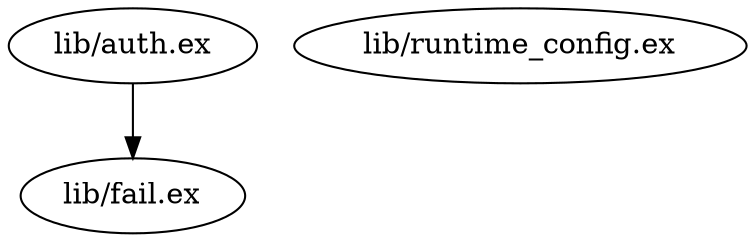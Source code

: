 digraph "xref graph" {
  "lib/auth.ex"
  "lib/auth.ex" -> "lib/fail.ex"
  "lib/fail.ex"
  "lib/runtime_config.ex"
}
